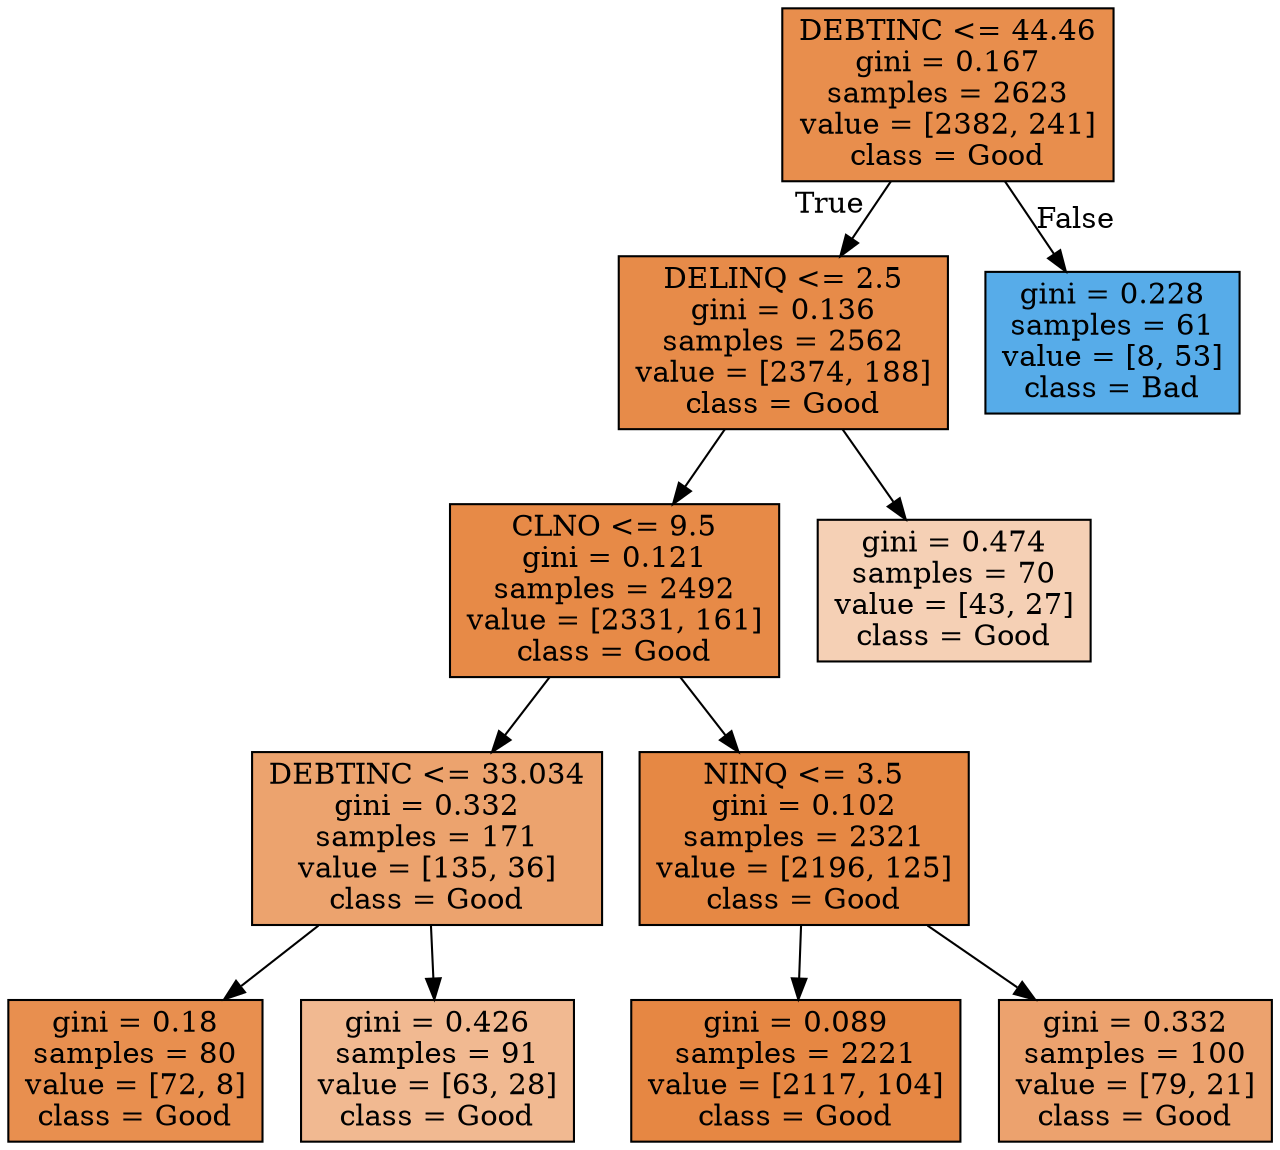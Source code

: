 digraph Tree {
node [shape=box, style="filled", color="black"] ;
0 [label="DEBTINC <= 44.46\ngini = 0.167\nsamples = 2623\nvalue = [2382, 241]\nclass = Good", fillcolor="#e88e4d"] ;
1 [label="DELINQ <= 2.5\ngini = 0.136\nsamples = 2562\nvalue = [2374, 188]\nclass = Good", fillcolor="#e78b49"] ;
0 -> 1 [labeldistance=2.5, labelangle=45, headlabel="True"] ;
2 [label="CLNO <= 9.5\ngini = 0.121\nsamples = 2492\nvalue = [2331, 161]\nclass = Good", fillcolor="#e78a47"] ;
1 -> 2 ;
3 [label="DEBTINC <= 33.034\ngini = 0.332\nsamples = 171\nvalue = [135, 36]\nclass = Good", fillcolor="#eca36e"] ;
2 -> 3 ;
4 [label="gini = 0.18\nsamples = 80\nvalue = [72, 8]\nclass = Good", fillcolor="#e88f4f"] ;
3 -> 4 ;
5 [label="gini = 0.426\nsamples = 91\nvalue = [63, 28]\nclass = Good", fillcolor="#f1b991"] ;
3 -> 5 ;
6 [label="NINQ <= 3.5\ngini = 0.102\nsamples = 2321\nvalue = [2196, 125]\nclass = Good", fillcolor="#e68844"] ;
2 -> 6 ;
7 [label="gini = 0.089\nsamples = 2221\nvalue = [2117, 104]\nclass = Good", fillcolor="#e68743"] ;
6 -> 7 ;
8 [label="gini = 0.332\nsamples = 100\nvalue = [79, 21]\nclass = Good", fillcolor="#eca26e"] ;
6 -> 8 ;
9 [label="gini = 0.474\nsamples = 70\nvalue = [43, 27]\nclass = Good", fillcolor="#f5d0b5"] ;
1 -> 9 ;
10 [label="gini = 0.228\nsamples = 61\nvalue = [8, 53]\nclass = Bad", fillcolor="#57ace9"] ;
0 -> 10 [labeldistance=2.5, labelangle=-45, headlabel="False"] ;
}